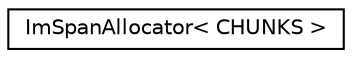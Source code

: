 digraph "Graphical Class Hierarchy"
{
 // LATEX_PDF_SIZE
  edge [fontname="Helvetica",fontsize="10",labelfontname="Helvetica",labelfontsize="10"];
  node [fontname="Helvetica",fontsize="10",shape=record];
  rankdir="LR";
  Node0 [label="ImSpanAllocator\< CHUNKS \>",height=0.2,width=0.4,color="black", fillcolor="white", style="filled",URL="$struct_im_span_allocator.html",tooltip=" "];
}
